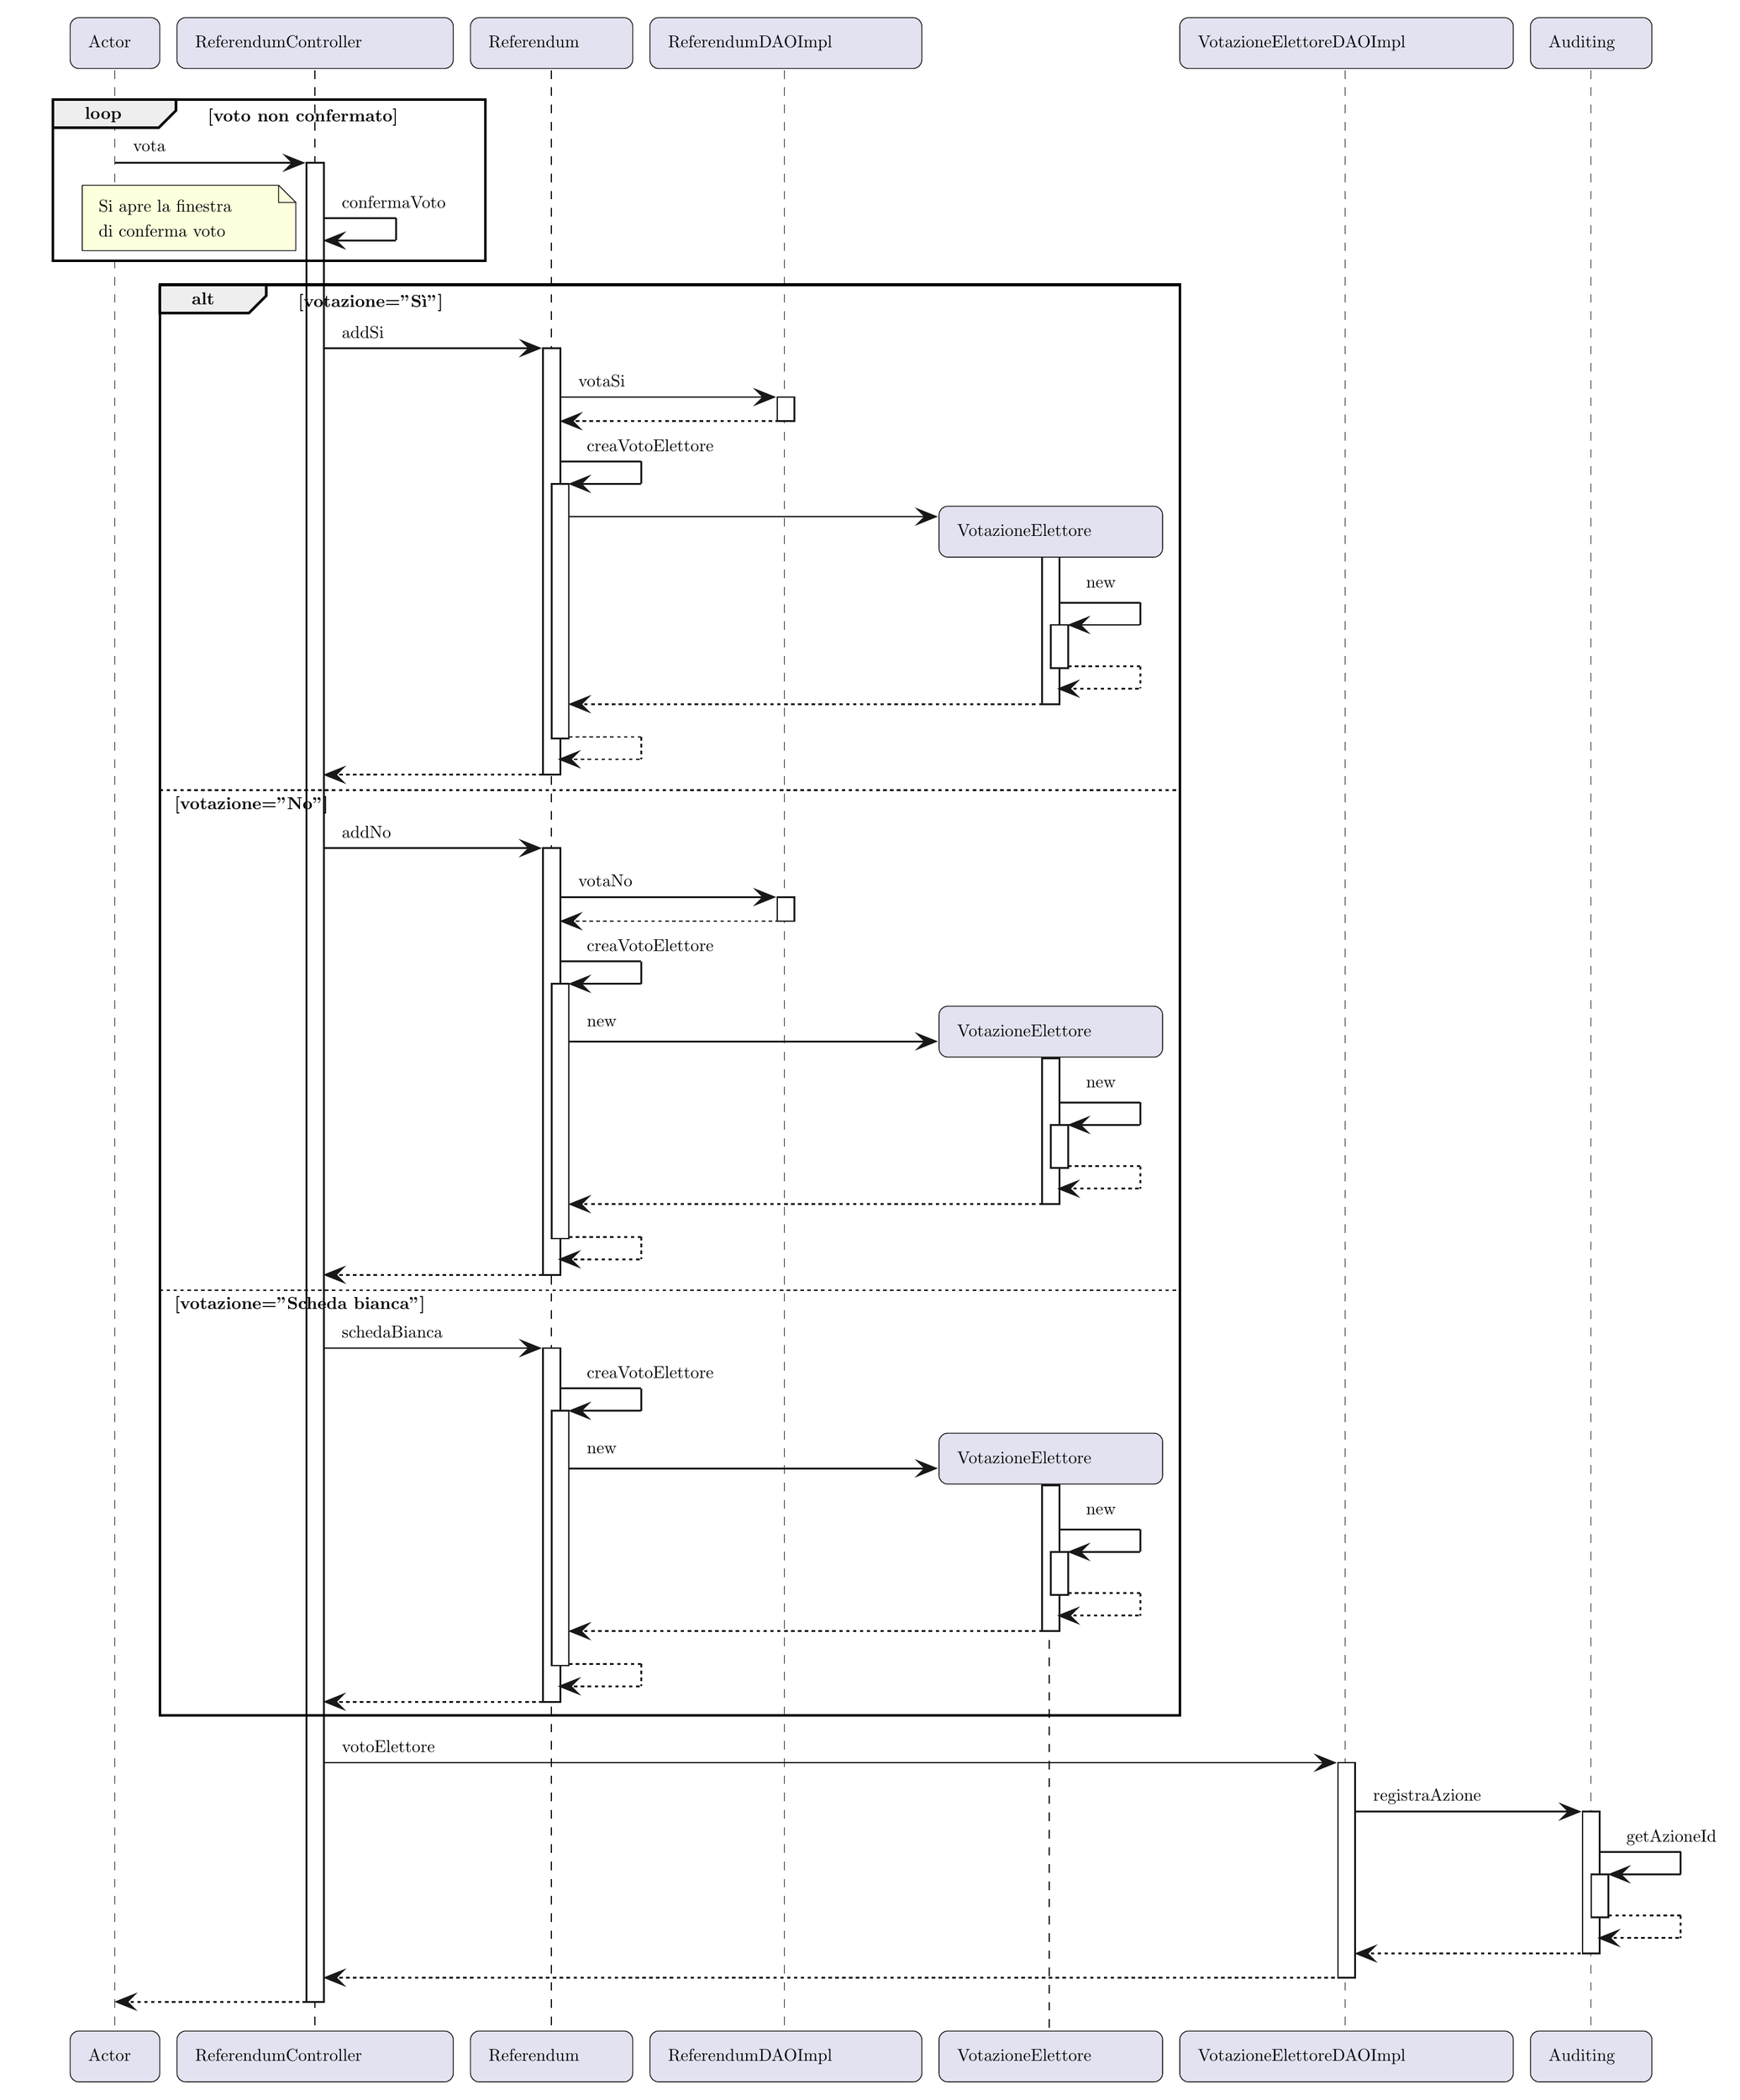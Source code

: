 % generated by Plantuml 1.202.7       
\definecolor{plantucolor0000}{RGB}{255,255,255}
\definecolor{plantucolor0001}{RGB}{24,24,24}
\definecolor{plantucolor0002}{RGB}{0,0,0}
\definecolor{plantucolor0003}{RGB}{226,226,240}
\definecolor{plantucolor0004}{RGB}{238,238,238}
\definecolor{plantucolor0005}{RGB}{254,255,221}
\begin{tikzpicture}[yscale=-1
,pstyle0/.style={color=plantucolor0001,fill=white,line width=1.0pt}
,pstyle1/.style={color=black,line width=1.5pt}
,pstyle2/.style={color=plantucolor0001,line width=0.5pt,dash pattern=on 5.0pt off 5.0pt}
,pstyle3/.style={color=plantucolor0001,fill=plantucolor0003,line width=0.5pt}
,pstyle4/.style={color=black,fill=plantucolor0004,line width=1.5pt}
,pstyle5/.style={color=plantucolor0001,fill=plantucolor0001,line width=1.0pt}
,pstyle6/.style={color=plantucolor0001,line width=1.0pt}
,pstyle7/.style={color=plantucolor0001,fill=plantucolor0005,line width=0.5pt}
,pstyle8/.style={color=plantucolor0001,line width=1.0pt,dash pattern=on 2.0pt off 2.0pt}
,pstyle9/.style={color=black,line width=1.0pt,dash pattern=on 2.0pt off 2.0pt}
]
\draw[pstyle0] (157.233pt,89.297pt) rectangle (167.233pt,1156.912pt);
\draw[pstyle0] (294.537pt,196.883pt) rectangle (304.537pt,444.576pt);
\draw[pstyle0] (299.537pt,275.676pt) rectangle (309.537pt,423.576pt);
\draw[pstyle0] (294.537pt,487.154pt) rectangle (304.537pt,734.848pt);
\draw[pstyle0] (299.537pt,565.947pt) rectangle (309.537pt,713.848pt);
\draw[pstyle0] (294.537pt,777.426pt) rectangle (304.537pt,982.723pt);
\draw[pstyle0] (299.537pt,813.822pt) rectangle (309.537pt,961.723pt);
\draw[pstyle0] (430.565pt,225.279pt) rectangle (440.565pt,239.279pt);
\draw[pstyle0] (430.565pt,515.551pt) rectangle (440.565pt,529.551pt);
\draw[pstyle0] (584.399pt,304.676pt) rectangle (594.399pt,403.576pt);
\draw[pstyle0] (589.399pt,357.576pt) rectangle (599.399pt,382.576pt);
\draw[pstyle0] (584.399pt,609.344pt) rectangle (594.399pt,693.848pt);
\draw[pstyle0] (589.399pt,647.848pt) rectangle (599.399pt,672.848pt);
\draw[pstyle0] (584.399pt,857.219pt) rectangle (594.399pt,941.723pt);
\draw[pstyle0] (589.399pt,895.723pt) rectangle (599.399pt,920.723pt);
\draw[pstyle0] (756.114pt,1018.119pt) rectangle (766.114pt,1142.912pt);
\draw[pstyle0] (898.17pt,1046.516pt) rectangle (908.17pt,1128.912pt);
\draw[pstyle0] (903.17pt,1082.912pt) rectangle (913.17pt,1107.912pt);
\draw[pstyle1] (10pt,52.504pt) rectangle (261.072pt,146.09pt);
\draw[pstyle1] (72.025pt,160.09pt) rectangle (664.301pt,990.723pt);
\draw[pstyle2] (46pt,35.504pt) -- (46pt,1174.912pt);
\draw[pstyle2] (162.025pt,35.504pt) -- (162.025pt,1174.912pt);
\draw[pstyle2] (299.441pt,35.504pt) -- (299.441pt,1174.912pt);
\draw[pstyle2] (434.632pt,35.504pt) -- (434.632pt,1174.912pt);
\draw[pstyle2] (588.497pt,857.074pt) -- (588.497pt,1174.912pt);
\draw[pstyle2] (760.301pt,35.504pt) -- (760.301pt,1174.912pt);
\draw[pstyle2] (902.927pt,35.504pt) -- (902.927pt,1174.912pt);
\draw[pstyle3] (20pt,10pt) arc (180:270:5pt) -- (25pt,5pt) -- (67.025pt,5pt) arc (270:360:5pt) -- (72.025pt,10pt) -- (72.025pt,29.504pt) arc (0:90:5pt) -- (67.025pt,34.504pt) -- (25pt,34.504pt) arc (90:180:5pt) -- (20pt,29.504pt) -- cycle;
\node at (27pt,12pt)[below right,color=black]{Actor};
\draw[pstyle3] (20pt,1178.912pt) arc (180:270:5pt) -- (25pt,1173.912pt) -- (67.025pt,1173.912pt) arc (270:360:5pt) -- (72.025pt,1178.912pt) -- (72.025pt,1198.416pt) arc (0:90:5pt) -- (67.025pt,1203.416pt) -- (25pt,1203.416pt) arc (90:180:5pt) -- (20pt,1198.416pt) -- cycle;
\node at (27pt,1180.912pt)[below right,color=black]{Actor};
\draw[pstyle3] (82.025pt,10pt) arc (180:270:5pt) -- (87.025pt,5pt) -- (237.441pt,5pt) arc (270:360:5pt) -- (242.441pt,10pt) -- (242.441pt,29.504pt) arc (0:90:5pt) -- (237.441pt,34.504pt) -- (87.025pt,34.504pt) arc (90:180:5pt) -- (82.025pt,29.504pt) -- cycle;
\node at (89.025pt,12pt)[below right,color=black]{ReferendumController};
\draw[pstyle3] (82.025pt,1178.912pt) arc (180:270:5pt) -- (87.025pt,1173.912pt) -- (237.441pt,1173.912pt) arc (270:360:5pt) -- (242.441pt,1178.912pt) -- (242.441pt,1198.416pt) arc (0:90:5pt) -- (237.441pt,1203.416pt) -- (87.025pt,1203.416pt) arc (90:180:5pt) -- (82.025pt,1198.416pt) -- cycle;
\node at (89.025pt,1180.912pt)[below right,color=black]{ReferendumController};
\draw[pstyle3] (252.441pt,10pt) arc (180:270:5pt) -- (257.441pt,5pt) -- (341.632pt,5pt) arc (270:360:5pt) -- (346.632pt,10pt) -- (346.632pt,29.504pt) arc (0:90:5pt) -- (341.632pt,34.504pt) -- (257.441pt,34.504pt) arc (90:180:5pt) -- (252.441pt,29.504pt) -- cycle;
\node at (259.441pt,12pt)[below right,color=black]{Referendum};
\draw[pstyle3] (252.441pt,1178.912pt) arc (180:270:5pt) -- (257.441pt,1173.912pt) -- (341.632pt,1173.912pt) arc (270:360:5pt) -- (346.632pt,1178.912pt) -- (346.632pt,1198.416pt) arc (0:90:5pt) -- (341.632pt,1203.416pt) -- (257.441pt,1203.416pt) arc (90:180:5pt) -- (252.441pt,1198.416pt) -- cycle;
\node at (259.441pt,1180.912pt)[below right,color=black]{Referendum};
\draw[pstyle3] (356.632pt,10pt) arc (180:270:5pt) -- (361.632pt,5pt) -- (509.497pt,5pt) arc (270:360:5pt) -- (514.497pt,10pt) -- (514.497pt,29.504pt) arc (0:90:5pt) -- (509.497pt,34.504pt) -- (361.632pt,34.504pt) arc (90:180:5pt) -- (356.632pt,29.504pt) -- cycle;
\node at (363.632pt,12pt)[below right,color=black]{ReferendumDAOImpl};
\draw[pstyle3] (356.632pt,1178.912pt) arc (180:270:5pt) -- (361.632pt,1173.912pt) -- (509.497pt,1173.912pt) arc (270:360:5pt) -- (514.497pt,1178.912pt) -- (514.497pt,1198.416pt) arc (0:90:5pt) -- (509.497pt,1203.416pt) -- (361.632pt,1203.416pt) arc (90:180:5pt) -- (356.632pt,1198.416pt) -- cycle;
\node at (363.632pt,1180.912pt)[below right,color=black]{ReferendumDAOImpl};
\draw[pstyle3] (524.497pt,1178.912pt) arc (180:270:5pt) -- (529.497pt,1173.912pt) -- (649.301pt,1173.912pt) arc (270:360:5pt) -- (654.301pt,1178.912pt) -- (654.301pt,1198.416pt) arc (0:90:5pt) -- (649.301pt,1203.416pt) -- (529.497pt,1203.416pt) arc (90:180:5pt) -- (524.497pt,1198.416pt) -- cycle;
\node at (531.497pt,1180.912pt)[below right,color=black]{VotazioneElettore};
\draw[pstyle3] (664.301pt,10pt) arc (180:270:5pt) -- (669.301pt,5pt) -- (852.927pt,5pt) arc (270:360:5pt) -- (857.927pt,10pt) -- (857.927pt,29.504pt) arc (0:90:5pt) -- (852.927pt,34.504pt) -- (669.301pt,34.504pt) arc (90:180:5pt) -- (664.301pt,29.504pt) -- cycle;
\node at (671.301pt,12pt)[below right,color=black]{VotazioneElettoreDAOImpl};
\draw[pstyle3] (664.301pt,1178.912pt) arc (180:270:5pt) -- (669.301pt,1173.912pt) -- (852.927pt,1173.912pt) arc (270:360:5pt) -- (857.927pt,1178.912pt) -- (857.927pt,1198.416pt) arc (0:90:5pt) -- (852.927pt,1203.416pt) -- (669.301pt,1203.416pt) arc (90:180:5pt) -- (664.301pt,1198.416pt) -- cycle;
\node at (671.301pt,1180.912pt)[below right,color=black]{VotazioneElettoreDAOImpl};
\draw[pstyle3] (867.927pt,10pt) arc (180:270:5pt) -- (872.927pt,5pt) -- (933.412pt,5pt) arc (270:360:5pt) -- (938.412pt,10pt) -- (938.412pt,29.504pt) arc (0:90:5pt) -- (933.412pt,34.504pt) -- (872.927pt,34.504pt) arc (90:180:5pt) -- (867.927pt,29.504pt) -- cycle;
\node at (874.927pt,12pt)[below right,color=black]{Auditing};
\draw[pstyle3] (867.927pt,1178.912pt) arc (180:270:5pt) -- (872.927pt,1173.912pt) -- (933.412pt,1173.912pt) arc (270:360:5pt) -- (938.412pt,1178.912pt) -- (938.412pt,1198.416pt) arc (0:90:5pt) -- (933.412pt,1203.416pt) -- (872.927pt,1203.416pt) arc (90:180:5pt) -- (867.927pt,1198.416pt) -- cycle;
\node at (874.927pt,1180.912pt)[below right,color=black]{Auditing};
\draw[pstyle0] (157.233pt,89.297pt) rectangle (167.233pt,1156.912pt);
\draw[pstyle0] (294.537pt,196.883pt) rectangle (304.537pt,444.576pt);
\draw[pstyle0] (299.537pt,275.676pt) rectangle (309.537pt,423.576pt);
\draw[pstyle0] (294.537pt,487.154pt) rectangle (304.537pt,734.848pt);
\draw[pstyle0] (299.537pt,565.947pt) rectangle (309.537pt,713.848pt);
\draw[pstyle0] (294.537pt,777.426pt) rectangle (304.537pt,982.723pt);
\draw[pstyle0] (299.537pt,813.822pt) rectangle (309.537pt,961.723pt);
\draw[pstyle0] (430.565pt,225.279pt) rectangle (440.565pt,239.279pt);
\draw[pstyle0] (430.565pt,515.551pt) rectangle (440.565pt,529.551pt);
\draw[pstyle0] (584.399pt,304.676pt) rectangle (594.399pt,403.576pt);
\draw[pstyle0] (589.399pt,357.576pt) rectangle (599.399pt,382.576pt);
\draw[pstyle0] (584.399pt,609.344pt) rectangle (594.399pt,693.848pt);
\draw[pstyle0] (589.399pt,647.848pt) rectangle (599.399pt,672.848pt);
\draw[pstyle0] (584.399pt,857.219pt) rectangle (594.399pt,941.723pt);
\draw[pstyle0] (589.399pt,895.723pt) rectangle (599.399pt,920.723pt);
\draw[pstyle0] (756.114pt,1018.119pt) rectangle (766.114pt,1142.912pt);
\draw[pstyle0] (898.17pt,1046.516pt) rectangle (908.17pt,1128.912pt);
\draw[pstyle0] (903.17pt,1082.912pt) rectangle (913.17pt,1107.912pt);
\draw[pstyle4] (10pt,52.504pt) -- (81.4pt,52.504pt) -- (81.4pt,58.9pt) -- (71.4pt,68.9pt) -- (10pt,68.9pt) -- (10pt,52.504pt);
\draw[pstyle1] (10pt,52.504pt) rectangle (261.072pt,146.09pt);
\node at (25pt,53.504pt)[below right,color=black]{\textbf{loop}};
\node at (96.4pt,54.504pt)[below right,color=black]{\textbf{[voto non confermato]}};
\draw[pstyle5] (145.233pt,85.297pt) -- (155.233pt,89.297pt) -- (145.233pt,93.297pt) -- (149.233pt,89.297pt) -- cycle;
\draw[pstyle6] (46.013pt,89.297pt) -- (151.233pt,89.297pt);
\node at (53.013pt,72.9pt)[below right,color=black]{vota};
\draw[pstyle6] (167.233pt,121.392pt) -- (209.233pt,121.392pt);
\draw[pstyle6] (209.233pt,121.392pt) -- (209.233pt,134.392pt);
\draw[pstyle6] (168.233pt,134.392pt) -- (209.233pt,134.392pt);
\draw[pstyle5] (178.233pt,130.392pt) -- (168.233pt,134.392pt) -- (178.233pt,138.392pt) -- (174.233pt,134.392pt) -- cycle;
\node at (174.233pt,104.995pt)[below right,color=black]{confermaVoto};
\draw[pstyle7] (27pt,102.297pt) -- (27pt,140.297pt) -- (151pt,140.297pt) -- (151pt,112.297pt) -- (141pt,102.297pt) -- (27pt,102.297pt);
\draw[pstyle7] (141pt,102.297pt) -- (141pt,112.297pt) -- (151pt,112.297pt) -- (141pt,102.297pt);
\node at (33pt,107.297pt)[below right,color=black]{Si apre la finestra};
\node at (33pt,121.693pt)[below right,color=black]{di conferma voto};
\draw[pstyle4] (72.025pt,160.09pt) -- (133.825pt,160.09pt) -- (133.825pt,166.486pt) -- (123.825pt,176.486pt) -- (72.025pt,176.486pt) -- (72.025pt,160.09pt);
\draw[pstyle1] (72.025pt,160.09pt) rectangle (664.301pt,990.723pt);
\node at (87.025pt,161.09pt)[below right,color=black]{\textbf{alt}};
\node at (148.825pt,162.09pt)[below right,color=black]{\textbf{[votazione="Sì"]}};
\draw[pstyle5] (282.537pt,192.883pt) -- (292.537pt,196.883pt) -- (282.537pt,200.883pt) -- (286.537pt,196.883pt) -- cycle;
\draw[pstyle6] (167.233pt,196.883pt) -- (288.537pt,196.883pt);
\node at (174.233pt,180.486pt)[below right,color=black]{addSi};
\draw[pstyle5] (418.565pt,221.279pt) -- (428.565pt,225.279pt) -- (418.565pt,229.279pt) -- (422.565pt,225.279pt) -- cycle;
\draw[pstyle6] (304.537pt,225.279pt) -- (424.565pt,225.279pt);
\node at (311.537pt,208.883pt)[below right,color=black]{votaSi};
\draw[pstyle5] (315.537pt,235.279pt) -- (305.537pt,239.279pt) -- (315.537pt,243.279pt) -- (311.537pt,239.279pt) -- cycle;
\draw[pstyle8] (309.537pt,239.279pt) -- (434.565pt,239.279pt);
\draw[pstyle6] (304.537pt,262.676pt) -- (351.537pt,262.676pt);
\draw[pstyle6] (351.537pt,262.676pt) -- (351.537pt,275.676pt);
\draw[pstyle6] (310.537pt,275.676pt) -- (351.537pt,275.676pt);
\draw[pstyle5] (320.537pt,271.676pt) -- (310.537pt,275.676pt) -- (320.537pt,279.676pt) -- (316.537pt,275.676pt) -- cycle;
\node at (316.537pt,246.279pt)[below right,color=black]{creaVotoElettore};
\draw[pstyle5] (512.497pt,290.676pt) -- (522.497pt,294.676pt) -- (512.497pt,298.676pt) -- (516.497pt,294.676pt) -- cycle;
\draw[pstyle6] (309.537pt,294.676pt) -- (518.497pt,294.676pt);
\draw[pstyle3] (524.497pt,293.676pt) arc (180:270:5pt) -- (529.497pt,288.676pt) -- (649.301pt,288.676pt) arc (270:360:5pt) -- (654.301pt,293.676pt) -- (654.301pt,313.18pt) arc (0:90:5pt) -- (649.301pt,318.18pt) -- (529.497pt,318.18pt) arc (90:180:5pt) -- (524.497pt,313.18pt) -- cycle;
\node at (531.497pt,295.676pt)[below right,color=black]{VotazioneElettore};
\draw[pstyle6] (594.399pt,344.576pt) -- (641.399pt,344.576pt);
\draw[pstyle6] (641.399pt,344.576pt) -- (641.399pt,357.576pt);
\draw[pstyle6] (600.399pt,357.576pt) -- (641.399pt,357.576pt);
\draw[pstyle5] (610.399pt,353.576pt) -- (600.399pt,357.576pt) -- (610.399pt,361.576pt) -- (606.399pt,357.576pt) -- cycle;
\node at (606.399pt,328.18pt)[below right,color=black]{new};
\draw[pstyle8] (599.399pt,381.576pt) -- (641.399pt,381.576pt);
\draw[pstyle8] (641.399pt,381.576pt) -- (641.399pt,394.576pt);
\draw[pstyle8] (594.399pt,394.576pt) -- (641.399pt,394.576pt);
\draw[pstyle5] (604.399pt,390.576pt) -- (594.399pt,394.576pt) -- (604.399pt,398.576pt) -- (600.399pt,394.576pt) -- cycle;
\draw[pstyle5] (320.537pt,399.576pt) -- (310.537pt,403.576pt) -- (320.537pt,407.576pt) -- (316.537pt,403.576pt) -- cycle;
\draw[pstyle8] (314.537pt,403.576pt) -- (588.399pt,403.576pt);
\draw[pstyle8] (309.537pt,422.576pt) -- (351.537pt,422.576pt);
\draw[pstyle8] (351.537pt,422.576pt) -- (351.537pt,435.576pt);
\draw[pstyle8] (304.537pt,435.576pt) -- (351.537pt,435.576pt);
\draw[pstyle5] (314.537pt,431.576pt) -- (304.537pt,435.576pt) -- (314.537pt,439.576pt) -- (310.537pt,435.576pt) -- cycle;
\draw[pstyle5] (178.233pt,440.576pt) -- (168.233pt,444.576pt) -- (178.233pt,448.576pt) -- (174.233pt,444.576pt) -- cycle;
\draw[pstyle8] (172.233pt,444.576pt) -- (298.537pt,444.576pt);
\draw[pstyle9] (72.025pt,453.576pt) -- (664.301pt,453.576pt);
\node at (77.025pt,453.576pt)[below right,color=black]{\textbf{[votazione="No"]}};
\draw[pstyle5] (282.537pt,483.154pt) -- (292.537pt,487.154pt) -- (282.537pt,491.154pt) -- (286.537pt,487.154pt) -- cycle;
\draw[pstyle6] (167.233pt,487.154pt) -- (288.537pt,487.154pt);
\node at (174.233pt,470.758pt)[below right,color=black]{addNo};
\draw[pstyle5] (418.565pt,511.551pt) -- (428.565pt,515.551pt) -- (418.565pt,519.551pt) -- (422.565pt,515.551pt) -- cycle;
\draw[pstyle6] (304.537pt,515.551pt) -- (424.565pt,515.551pt);
\node at (311.537pt,499.154pt)[below right,color=black]{votaNo};
\draw[pstyle5] (315.537pt,525.551pt) -- (305.537pt,529.551pt) -- (315.537pt,533.551pt) -- (311.537pt,529.551pt) -- cycle;
\draw[pstyle8] (309.537pt,529.551pt) -- (434.565pt,529.551pt);
\draw[pstyle6] (304.537pt,552.947pt) -- (351.537pt,552.947pt);
\draw[pstyle6] (351.537pt,552.947pt) -- (351.537pt,565.947pt);
\draw[pstyle6] (310.537pt,565.947pt) -- (351.537pt,565.947pt);
\draw[pstyle5] (320.537pt,561.947pt) -- (310.537pt,565.947pt) -- (320.537pt,569.947pt) -- (316.537pt,565.947pt) -- cycle;
\node at (316.537pt,536.551pt)[below right,color=black]{creaVotoElettore};
\draw[pstyle5] (512.497pt,595.344pt) -- (522.497pt,599.344pt) -- (512.497pt,603.344pt) -- (516.497pt,599.344pt) -- cycle;
\draw[pstyle6] (309.537pt,599.344pt) -- (518.497pt,599.344pt);
\node at (316.537pt,582.947pt)[below right,color=black]{new};
\draw[pstyle3] (524.497pt,583.947pt) arc (180:270:5pt) -- (529.497pt,578.947pt) -- (649.301pt,578.947pt) arc (270:360:5pt) -- (654.301pt,583.947pt) -- (654.301pt,603.451pt) arc (0:90:5pt) -- (649.301pt,608.451pt) -- (529.497pt,608.451pt) arc (90:180:5pt) -- (524.497pt,603.451pt) -- cycle;
\node at (531.497pt,585.947pt)[below right,color=black]{VotazioneElettore};
\draw[pstyle6] (594.399pt,634.848pt) -- (641.399pt,634.848pt);
\draw[pstyle6] (641.399pt,634.848pt) -- (641.399pt,647.848pt);
\draw[pstyle6] (600.399pt,647.848pt) -- (641.399pt,647.848pt);
\draw[pstyle5] (610.399pt,643.848pt) -- (600.399pt,647.848pt) -- (610.399pt,651.848pt) -- (606.399pt,647.848pt) -- cycle;
\node at (606.399pt,618.451pt)[below right,color=black]{new};
\draw[pstyle8] (599.399pt,671.848pt) -- (641.399pt,671.848pt);
\draw[pstyle8] (641.399pt,671.848pt) -- (641.399pt,684.848pt);
\draw[pstyle8] (594.399pt,684.848pt) -- (641.399pt,684.848pt);
\draw[pstyle5] (604.399pt,680.848pt) -- (594.399pt,684.848pt) -- (604.399pt,688.848pt) -- (600.399pt,684.848pt) -- cycle;
\draw[pstyle5] (320.537pt,689.848pt) -- (310.537pt,693.848pt) -- (320.537pt,697.848pt) -- (316.537pt,693.848pt) -- cycle;
\draw[pstyle8] (314.537pt,693.848pt) -- (588.399pt,693.848pt);
\draw[pstyle8] (309.537pt,712.848pt) -- (351.537pt,712.848pt);
\draw[pstyle8] (351.537pt,712.848pt) -- (351.537pt,725.848pt);
\draw[pstyle8] (304.537pt,725.848pt) -- (351.537pt,725.848pt);
\draw[pstyle5] (314.537pt,721.848pt) -- (304.537pt,725.848pt) -- (314.537pt,729.848pt) -- (310.537pt,725.848pt) -- cycle;
\draw[pstyle5] (178.233pt,730.848pt) -- (168.233pt,734.848pt) -- (178.233pt,738.848pt) -- (174.233pt,734.848pt) -- cycle;
\draw[pstyle8] (172.233pt,734.848pt) -- (298.537pt,734.848pt);
\draw[pstyle9] (72.025pt,743.848pt) -- (664.301pt,743.848pt);
\node at (77.025pt,743.848pt)[below right,color=black]{\textbf{[votazione="Scheda bianca"]}};
\draw[pstyle5] (282.537pt,773.426pt) -- (292.537pt,777.426pt) -- (282.537pt,781.426pt) -- (286.537pt,777.426pt) -- cycle;
\draw[pstyle6] (167.233pt,777.426pt) -- (288.537pt,777.426pt);
\node at (174.233pt,761.029pt)[below right,color=black]{schedaBianca};
\draw[pstyle6] (304.537pt,800.822pt) -- (351.537pt,800.822pt);
\draw[pstyle6] (351.537pt,800.822pt) -- (351.537pt,813.822pt);
\draw[pstyle6] (310.537pt,813.822pt) -- (351.537pt,813.822pt);
\draw[pstyle5] (320.537pt,809.822pt) -- (310.537pt,813.822pt) -- (320.537pt,817.822pt) -- (316.537pt,813.822pt) -- cycle;
\node at (316.537pt,784.426pt)[below right,color=black]{creaVotoElettore};
\draw[pstyle5] (512.497pt,843.219pt) -- (522.497pt,847.219pt) -- (512.497pt,851.219pt) -- (516.497pt,847.219pt) -- cycle;
\draw[pstyle6] (309.537pt,847.219pt) -- (518.497pt,847.219pt);
\node at (316.537pt,830.822pt)[below right,color=black]{new};
\draw[pstyle3] (524.497pt,831.822pt) arc (180:270:5pt) -- (529.497pt,826.822pt) -- (649.301pt,826.822pt) arc (270:360:5pt) -- (654.301pt,831.822pt) -- (654.301pt,851.326pt) arc (0:90:5pt) -- (649.301pt,856.326pt) -- (529.497pt,856.326pt) arc (90:180:5pt) -- (524.497pt,851.326pt) -- cycle;
\node at (531.497pt,833.822pt)[below right,color=black]{VotazioneElettore};
\draw[pstyle6] (594.399pt,882.723pt) -- (641.399pt,882.723pt);
\draw[pstyle6] (641.399pt,882.723pt) -- (641.399pt,895.723pt);
\draw[pstyle6] (600.399pt,895.723pt) -- (641.399pt,895.723pt);
\draw[pstyle5] (610.399pt,891.723pt) -- (600.399pt,895.723pt) -- (610.399pt,899.723pt) -- (606.399pt,895.723pt) -- cycle;
\node at (606.399pt,866.326pt)[below right,color=black]{new};
\draw[pstyle8] (599.399pt,919.723pt) -- (641.399pt,919.723pt);
\draw[pstyle8] (641.399pt,919.723pt) -- (641.399pt,932.723pt);
\draw[pstyle8] (594.399pt,932.723pt) -- (641.399pt,932.723pt);
\draw[pstyle5] (604.399pt,928.723pt) -- (594.399pt,932.723pt) -- (604.399pt,936.723pt) -- (600.399pt,932.723pt) -- cycle;
\draw[pstyle5] (320.537pt,937.723pt) -- (310.537pt,941.723pt) -- (320.537pt,945.723pt) -- (316.537pt,941.723pt) -- cycle;
\draw[pstyle8] (314.537pt,941.723pt) -- (588.399pt,941.723pt);
\draw[pstyle8] (309.537pt,960.723pt) -- (351.537pt,960.723pt);
\draw[pstyle8] (351.537pt,960.723pt) -- (351.537pt,973.723pt);
\draw[pstyle8] (304.537pt,973.723pt) -- (351.537pt,973.723pt);
\draw[pstyle5] (314.537pt,969.723pt) -- (304.537pt,973.723pt) -- (314.537pt,977.723pt) -- (310.537pt,973.723pt) -- cycle;
\draw[pstyle5] (178.233pt,978.723pt) -- (168.233pt,982.723pt) -- (178.233pt,986.723pt) -- (174.233pt,982.723pt) -- cycle;
\draw[pstyle8] (172.233pt,982.723pt) -- (298.537pt,982.723pt);
\draw[pstyle5] (744.114pt,1014.119pt) -- (754.114pt,1018.119pt) -- (744.114pt,1022.119pt) -- (748.114pt,1018.119pt) -- cycle;
\draw[pstyle6] (167.233pt,1018.119pt) -- (750.114pt,1018.119pt);
\node at (174.233pt,1001.723pt)[below right,color=black]{votoElettore};
\draw[pstyle5] (886.17pt,1042.516pt) -- (896.17pt,1046.516pt) -- (886.17pt,1050.516pt) -- (890.17pt,1046.516pt) -- cycle;
\draw[pstyle6] (766.114pt,1046.516pt) -- (892.17pt,1046.516pt);
\node at (773.114pt,1030.119pt)[below right,color=black]{registraAzione};
\draw[pstyle6] (908.17pt,1069.912pt) -- (955.17pt,1069.912pt);
\draw[pstyle6] (955.17pt,1069.912pt) -- (955.17pt,1082.912pt);
\draw[pstyle6] (914.17pt,1082.912pt) -- (955.17pt,1082.912pt);
\draw[pstyle5] (924.17pt,1078.912pt) -- (914.17pt,1082.912pt) -- (924.17pt,1086.912pt) -- (920.17pt,1082.912pt) -- cycle;
\node at (920.17pt,1053.516pt)[below right,color=black]{getAzioneId};
\draw[pstyle8] (913.17pt,1106.912pt) -- (955.17pt,1106.912pt);
\draw[pstyle8] (955.17pt,1106.912pt) -- (955.17pt,1119.912pt);
\draw[pstyle8] (908.17pt,1119.912pt) -- (955.17pt,1119.912pt);
\draw[pstyle5] (918.17pt,1115.912pt) -- (908.17pt,1119.912pt) -- (918.17pt,1123.912pt) -- (914.17pt,1119.912pt) -- cycle;
\draw[pstyle5] (777.114pt,1124.912pt) -- (767.114pt,1128.912pt) -- (777.114pt,1132.912pt) -- (773.114pt,1128.912pt) -- cycle;
\draw[pstyle8] (771.114pt,1128.912pt) -- (902.17pt,1128.912pt);
\draw[pstyle5] (178.233pt,1138.912pt) -- (168.233pt,1142.912pt) -- (178.233pt,1146.912pt) -- (174.233pt,1142.912pt) -- cycle;
\draw[pstyle8] (172.233pt,1142.912pt) -- (760.114pt,1142.912pt);
\draw[pstyle5] (57.013pt,1152.912pt) -- (47.013pt,1156.912pt) -- (57.013pt,1160.912pt) -- (53.013pt,1156.912pt) -- cycle;
\draw[pstyle8] (51.013pt,1156.912pt) -- (161.233pt,1156.912pt);
\end{tikzpicture}
